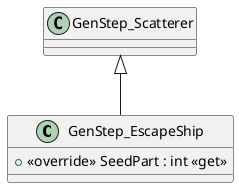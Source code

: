 @startuml
class GenStep_EscapeShip {
    + <<override>> SeedPart : int <<get>>
}
GenStep_Scatterer <|-- GenStep_EscapeShip
@enduml
